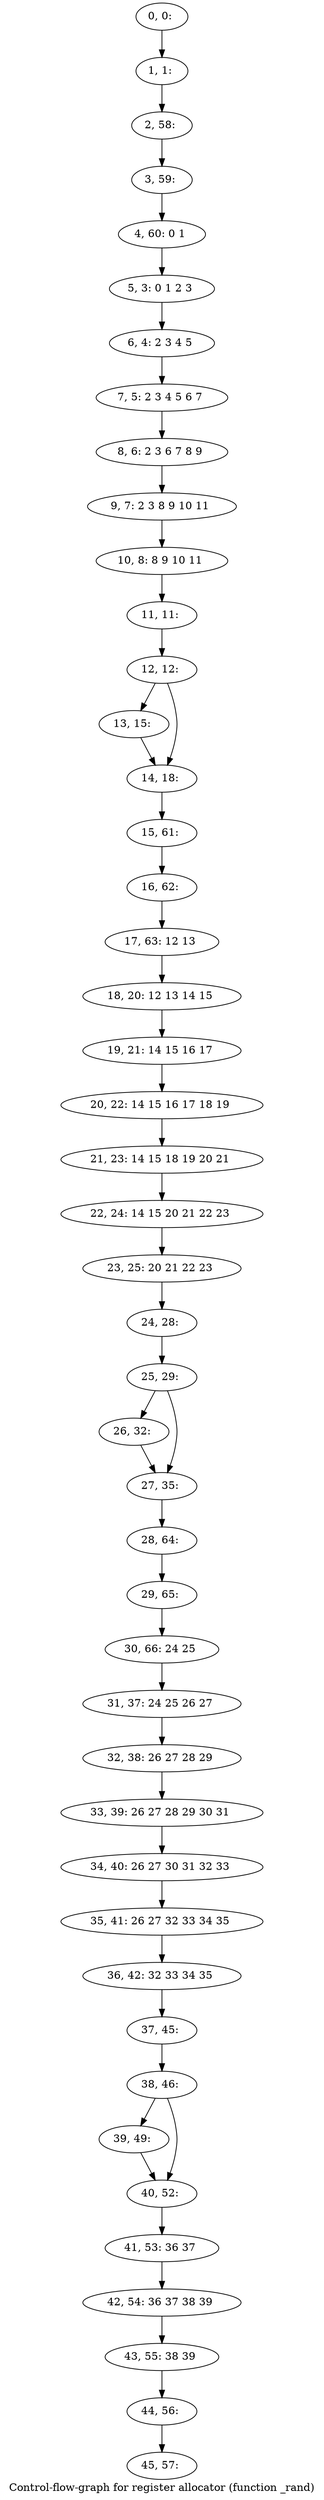digraph G {
graph [label="Control-flow-graph for register allocator (function _rand)"]
0[label="0, 0: "];
1[label="1, 1: "];
2[label="2, 58: "];
3[label="3, 59: "];
4[label="4, 60: 0 1 "];
5[label="5, 3: 0 1 2 3 "];
6[label="6, 4: 2 3 4 5 "];
7[label="7, 5: 2 3 4 5 6 7 "];
8[label="8, 6: 2 3 6 7 8 9 "];
9[label="9, 7: 2 3 8 9 10 11 "];
10[label="10, 8: 8 9 10 11 "];
11[label="11, 11: "];
12[label="12, 12: "];
13[label="13, 15: "];
14[label="14, 18: "];
15[label="15, 61: "];
16[label="16, 62: "];
17[label="17, 63: 12 13 "];
18[label="18, 20: 12 13 14 15 "];
19[label="19, 21: 14 15 16 17 "];
20[label="20, 22: 14 15 16 17 18 19 "];
21[label="21, 23: 14 15 18 19 20 21 "];
22[label="22, 24: 14 15 20 21 22 23 "];
23[label="23, 25: 20 21 22 23 "];
24[label="24, 28: "];
25[label="25, 29: "];
26[label="26, 32: "];
27[label="27, 35: "];
28[label="28, 64: "];
29[label="29, 65: "];
30[label="30, 66: 24 25 "];
31[label="31, 37: 24 25 26 27 "];
32[label="32, 38: 26 27 28 29 "];
33[label="33, 39: 26 27 28 29 30 31 "];
34[label="34, 40: 26 27 30 31 32 33 "];
35[label="35, 41: 26 27 32 33 34 35 "];
36[label="36, 42: 32 33 34 35 "];
37[label="37, 45: "];
38[label="38, 46: "];
39[label="39, 49: "];
40[label="40, 52: "];
41[label="41, 53: 36 37 "];
42[label="42, 54: 36 37 38 39 "];
43[label="43, 55: 38 39 "];
44[label="44, 56: "];
45[label="45, 57: "];
0->1 ;
1->2 ;
2->3 ;
3->4 ;
4->5 ;
5->6 ;
6->7 ;
7->8 ;
8->9 ;
9->10 ;
10->11 ;
11->12 ;
12->13 ;
12->14 ;
13->14 ;
14->15 ;
15->16 ;
16->17 ;
17->18 ;
18->19 ;
19->20 ;
20->21 ;
21->22 ;
22->23 ;
23->24 ;
24->25 ;
25->26 ;
25->27 ;
26->27 ;
27->28 ;
28->29 ;
29->30 ;
30->31 ;
31->32 ;
32->33 ;
33->34 ;
34->35 ;
35->36 ;
36->37 ;
37->38 ;
38->39 ;
38->40 ;
39->40 ;
40->41 ;
41->42 ;
42->43 ;
43->44 ;
44->45 ;
}
